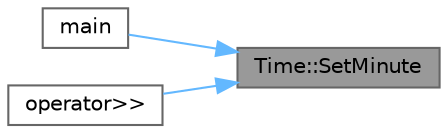 digraph "Time::SetMinute"
{
 // LATEX_PDF_SIZE
  bgcolor="transparent";
  edge [fontname=Helvetica,fontsize=10,labelfontname=Helvetica,labelfontsize=10];
  node [fontname=Helvetica,fontsize=10,shape=box,height=0.2,width=0.4];
  rankdir="RL";
  Node1 [id="Node000001",label="Time::SetMinute",height=0.2,width=0.4,color="gray40", fillcolor="grey60", style="filled", fontcolor="black",tooltip="Set the Minute object."];
  Node1 -> Node2 [id="edge1_Node000001_Node000002",dir="back",color="steelblue1",style="solid",tooltip=" "];
  Node2 [id="Node000002",label="main",height=0.2,width=0.4,color="grey40", fillcolor="white", style="filled",URL="$_time_test_8cpp.html#ae66f6b31b5ad750f1fe042a706a4e3d4",tooltip=" "];
  Node1 -> Node3 [id="edge2_Node000001_Node000003",dir="back",color="steelblue1",style="solid",tooltip=" "];
  Node3 [id="Node000003",label="operator\>\>",height=0.2,width=0.4,color="grey40", fillcolor="white", style="filled",URL="$_time_8cpp.html#a57b25f84743fe83ba85ba9ae6a5c2e66",tooltip="Overloaded extraction operator for input."];
}
